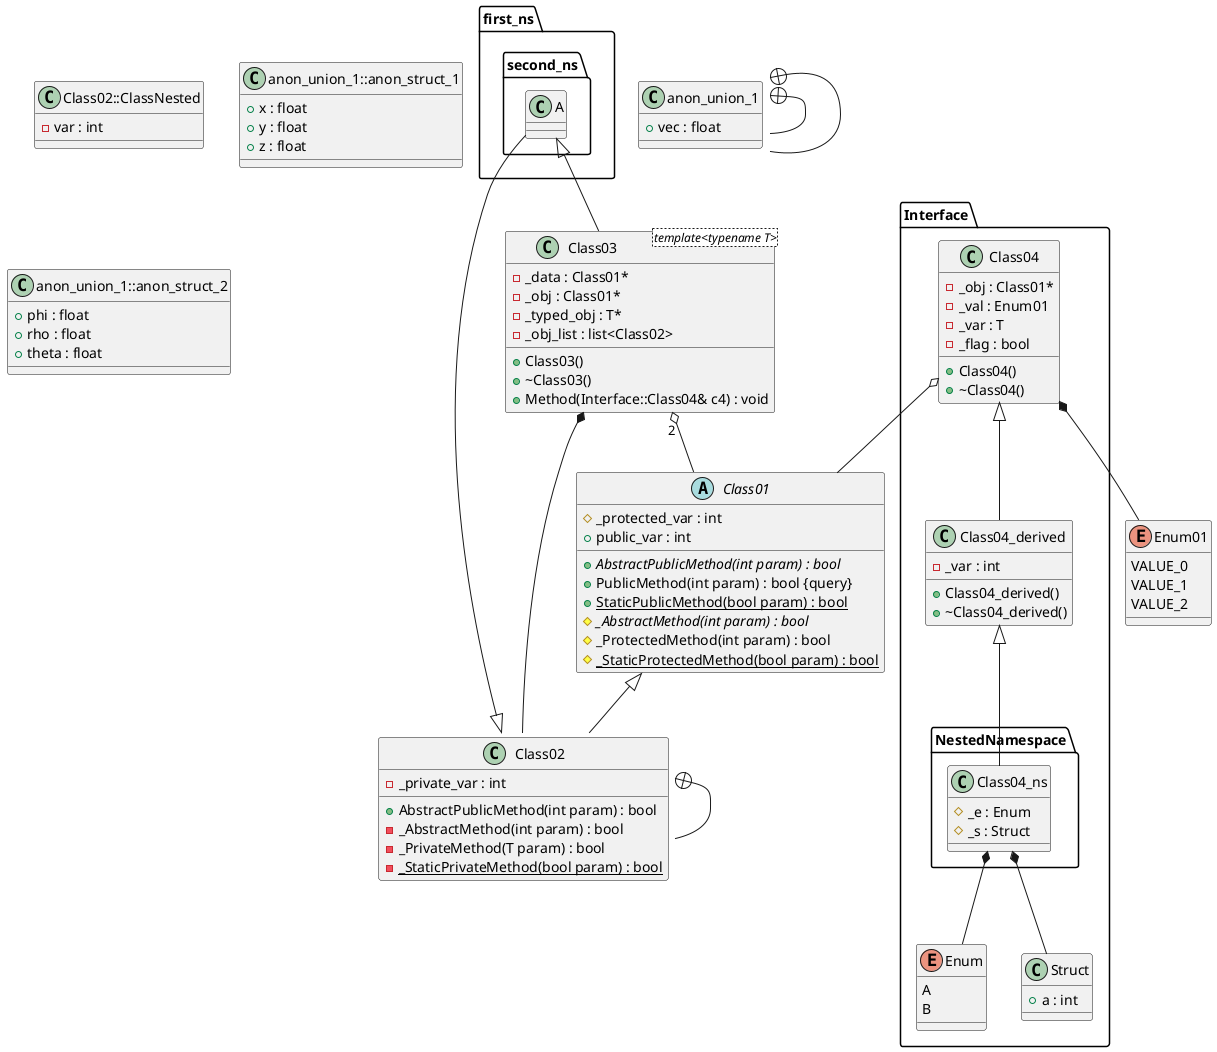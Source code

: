 @startuml





/' Objects '/

abstract class Class01 {
	+{abstract} AbstractPublicMethod(int param) : bool
	+PublicMethod(int param) : bool {query}
	+{static} StaticPublicMethod(bool param) : bool
	#{abstract} _AbstractMethod(int param) : bool
	#_ProtectedMethod(int param) : bool
	#{static} _StaticProtectedMethod(bool param) : bool
	#_protected_var : int
	+public_var : int
}


class Class02 {
	+AbstractPublicMethod(int param) : bool
	-_AbstractMethod(int param) : bool
	-_PrivateMethod(T param) : bool
	-{static} _StaticPrivateMethod(bool param) : bool
	-_private_var : int
}


class Class02::ClassNested {
	-var : int
}


class Class03 <template<typename T>> {
	+Class03()
	+~Class03()
	-_data : Class01*
	-_obj : Class01*
	-_typed_obj : T*
	-_obj_list : list<Class02>
	+Method(Interface::Class04& c4) : void
}


enum Enum01 {
	VALUE_0
	VALUE_1
	VALUE_2
}


class anon_union_1::anon_struct_1 {
	+x : float
	+y : float
	+z : float
}


class anon_union_1::anon_struct_2 {
	+phi : float
	+rho : float
	+theta : float
}


class anon_union_1 {
	+vec : float
}


namespace first_ns {
	namespace second_ns {
		class A {
		}
	}
}


namespace Interface {
	class Class04 {
		+Class04()
		+~Class04()
		-_obj : Class01*
		-_val : Enum01
		-_var : T
		-_flag : bool
	}

	class Class04_derived {
		+Class04_derived()
		+~Class04_derived()
		-_var : int
	}

	enum Enum {
		A
		B
	}

	class Struct {
		+a : int
	}

	namespace NestedNamespace {
		class Class04_ns {
			#_e : Enum
			#_s : Struct
		}
	}
}





/' Inheritance relationships '/

first_ns.second_ns.A <|-- .Class03


.Class01 <|-- .Class02


.Class02 <|-- first_ns.second_ns.A


Interface.Class04 <|-- Interface.Class04_derived


Interface.Class04_derived <|-- Interface.NestedNamespace.Class04_ns





/' Aggregation relationships '/

.Class03 "2" o-- .Class01


.Class03 *-- .Class02


Interface.Class04 o-- .Class01


Interface.Class04 *-- .Enum01


Interface.NestedNamespace.Class04_ns *-- Interface.Enum


Interface.NestedNamespace.Class04_ns *-- Interface.Struct






/' Nested objects '/

.Class02 +-- .Class02::ClassNested


.anon_union_1 +-- .anon_union_1::anon_struct_1


.anon_union_1 +-- .anon_union_1::anon_struct_2




@enduml

